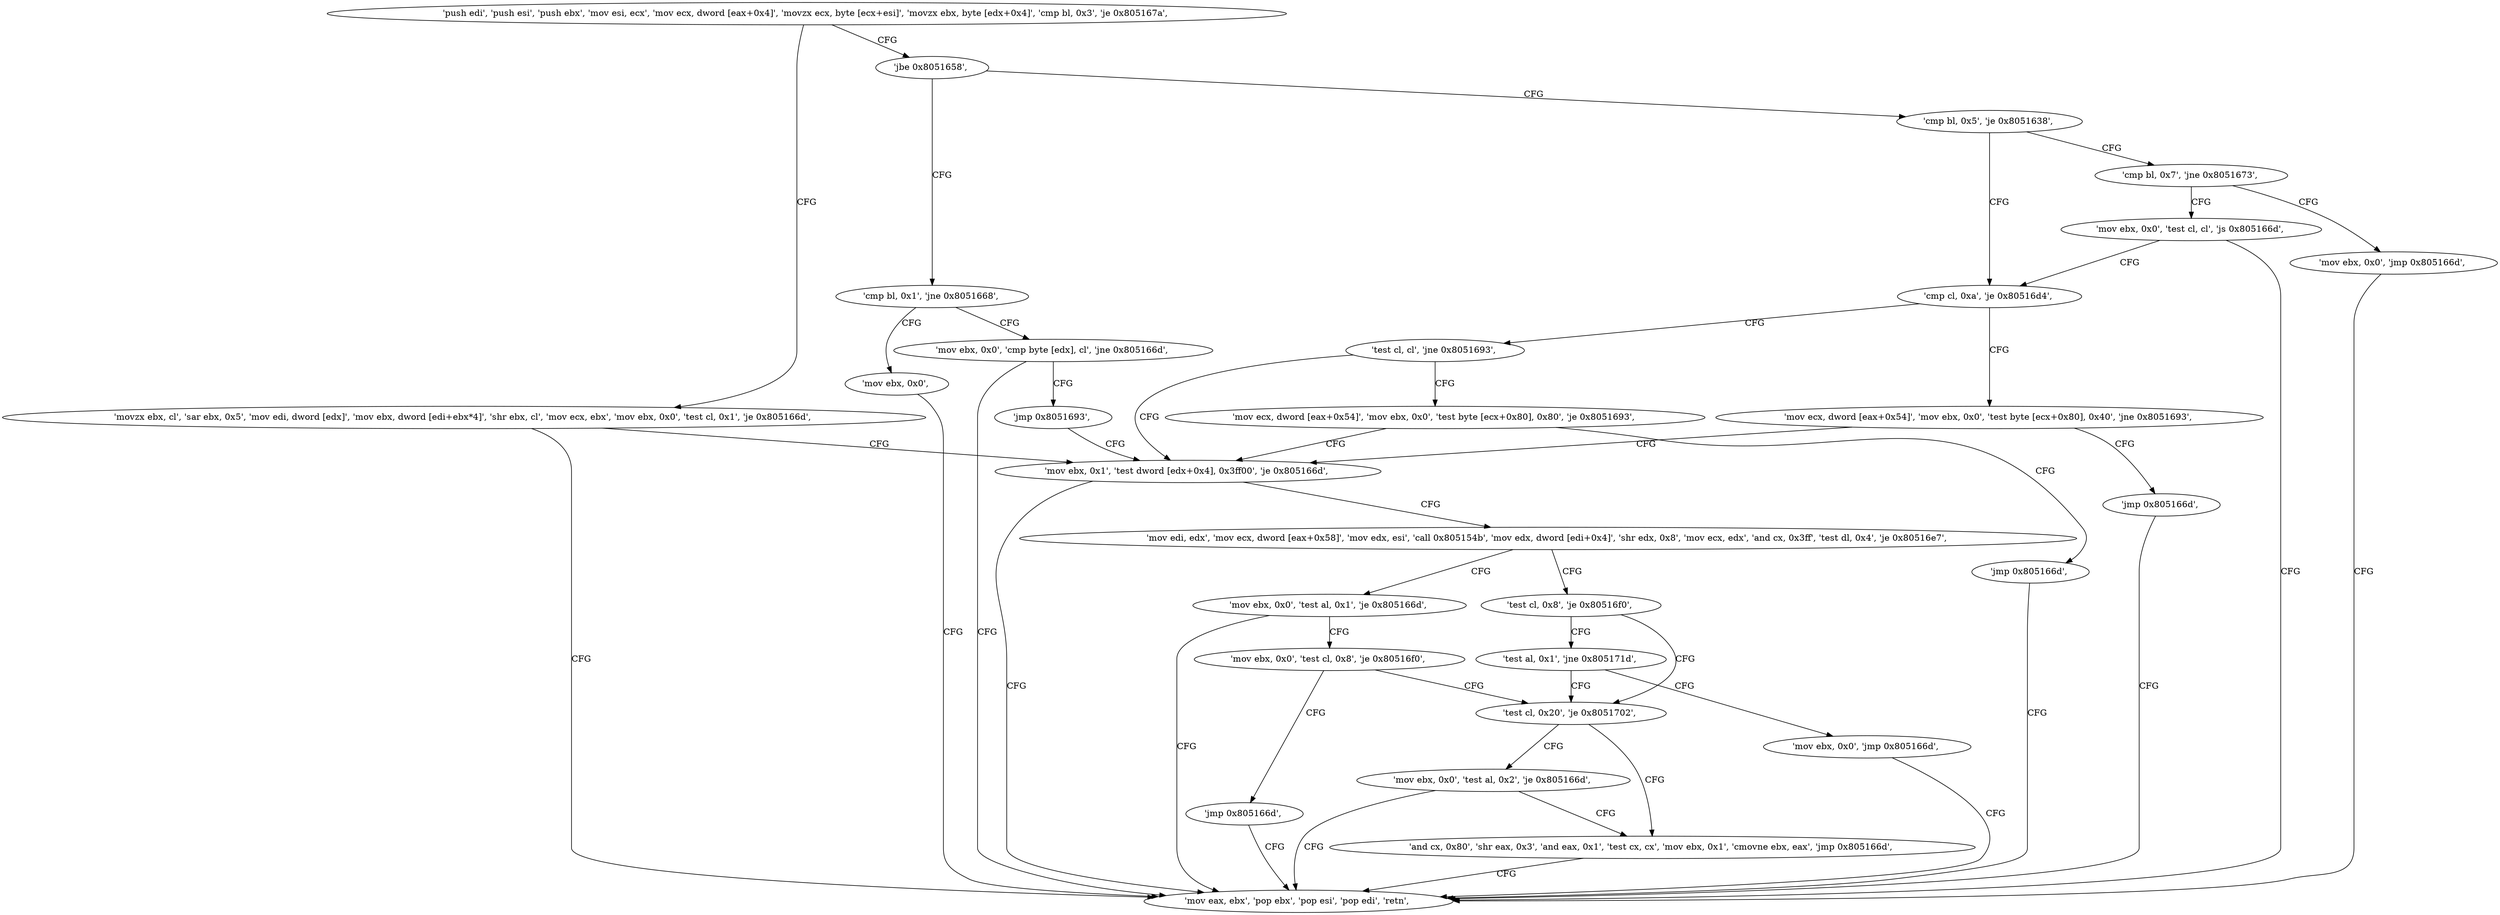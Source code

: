 digraph "func" {
"134551054" [label = "'push edi', 'push esi', 'push ebx', 'mov esi, ecx', 'mov ecx, dword [eax+0x4]', 'movzx ecx, byte [ecx+esi]', 'movzx ebx, byte [edx+0x4]', 'cmp bl, 0x3', 'je 0x805167a', " ]
"134551162" [label = "'movzx ebx, cl', 'sar ebx, 0x5', 'mov edi, dword [edx]', 'mov ebx, dword [edi+ebx*4]', 'shr ebx, cl', 'mov ecx, ebx', 'mov ebx, 0x0', 'test cl, 0x1', 'je 0x805166d', " ]
"134551075" [label = "'jbe 0x8051658', " ]
"134551149" [label = "'mov eax, ebx', 'pop ebx', 'pop esi', 'pop edi', 'retn', " ]
"134551187" [label = "'mov ebx, 0x1', 'test dword [edx+0x4], 0x3ff00', 'je 0x805166d', " ]
"134551128" [label = "'cmp bl, 0x1', 'jne 0x8051668', " ]
"134551077" [label = "'cmp bl, 0x5', 'je 0x8051638', " ]
"134551201" [label = "'mov edi, edx', 'mov ecx, dword [eax+0x58]', 'mov edx, esi', 'call 0x805154b', 'mov edx, dword [edi+0x4]', 'shr edx, 0x8', 'mov ecx, edx', 'and cx, 0x3ff', 'test dl, 0x4', 'je 0x80516e7', " ]
"134551144" [label = "'mov ebx, 0x0', " ]
"134551133" [label = "'mov ebx, 0x0', 'cmp byte [edx], cl', 'jne 0x805166d', " ]
"134551096" [label = "'cmp cl, 0xa', 'je 0x80516d4', " ]
"134551082" [label = "'cmp bl, 0x7', 'jne 0x8051673', " ]
"134551271" [label = "'test cl, 0x8', 'je 0x80516f0', " ]
"134551231" [label = "'mov ebx, 0x0', 'test al, 0x1', 'je 0x805166d', " ]
"134551142" [label = "'jmp 0x8051693', " ]
"134551252" [label = "'mov ecx, dword [eax+0x54]', 'mov ebx, 0x0', 'test byte [ecx+0x80], 0x40', 'jne 0x8051693', " ]
"134551105" [label = "'test cl, cl', 'jne 0x8051693', " ]
"134551155" [label = "'mov ebx, 0x0', 'jmp 0x805166d', " ]
"134551087" [label = "'mov ebx, 0x0', 'test cl, cl', 'js 0x805166d', " ]
"134551280" [label = "'test cl, 0x20', 'je 0x8051702', " ]
"134551276" [label = "'test al, 0x1', 'jne 0x805171d', " ]
"134551240" [label = "'mov ebx, 0x0', 'test cl, 0x8', 'je 0x80516f0', " ]
"134551269" [label = "'jmp 0x805166d', " ]
"134551109" [label = "'mov ecx, dword [eax+0x54]', 'mov ebx, 0x0', 'test byte [ecx+0x80], 0x80', 'je 0x8051693', " ]
"134551298" [label = "'and cx, 0x80', 'shr eax, 0x3', 'and eax, 0x1', 'test cx, cx', 'mov ebx, 0x1', 'cmovne ebx, eax', 'jmp 0x805166d', " ]
"134551285" [label = "'mov ebx, 0x0', 'test al, 0x2', 'je 0x805166d', " ]
"134551325" [label = "'mov ebx, 0x0', 'jmp 0x805166d', " ]
"134551250" [label = "'jmp 0x805166d', " ]
"134551126" [label = "'jmp 0x805166d', " ]
"134551054" -> "134551162" [ label = "CFG" ]
"134551054" -> "134551075" [ label = "CFG" ]
"134551162" -> "134551149" [ label = "CFG" ]
"134551162" -> "134551187" [ label = "CFG" ]
"134551075" -> "134551128" [ label = "CFG" ]
"134551075" -> "134551077" [ label = "CFG" ]
"134551187" -> "134551149" [ label = "CFG" ]
"134551187" -> "134551201" [ label = "CFG" ]
"134551128" -> "134551144" [ label = "CFG" ]
"134551128" -> "134551133" [ label = "CFG" ]
"134551077" -> "134551096" [ label = "CFG" ]
"134551077" -> "134551082" [ label = "CFG" ]
"134551201" -> "134551271" [ label = "CFG" ]
"134551201" -> "134551231" [ label = "CFG" ]
"134551144" -> "134551149" [ label = "CFG" ]
"134551133" -> "134551149" [ label = "CFG" ]
"134551133" -> "134551142" [ label = "CFG" ]
"134551096" -> "134551252" [ label = "CFG" ]
"134551096" -> "134551105" [ label = "CFG" ]
"134551082" -> "134551155" [ label = "CFG" ]
"134551082" -> "134551087" [ label = "CFG" ]
"134551271" -> "134551280" [ label = "CFG" ]
"134551271" -> "134551276" [ label = "CFG" ]
"134551231" -> "134551149" [ label = "CFG" ]
"134551231" -> "134551240" [ label = "CFG" ]
"134551142" -> "134551187" [ label = "CFG" ]
"134551252" -> "134551187" [ label = "CFG" ]
"134551252" -> "134551269" [ label = "CFG" ]
"134551105" -> "134551187" [ label = "CFG" ]
"134551105" -> "134551109" [ label = "CFG" ]
"134551155" -> "134551149" [ label = "CFG" ]
"134551087" -> "134551149" [ label = "CFG" ]
"134551087" -> "134551096" [ label = "CFG" ]
"134551280" -> "134551298" [ label = "CFG" ]
"134551280" -> "134551285" [ label = "CFG" ]
"134551276" -> "134551325" [ label = "CFG" ]
"134551276" -> "134551280" [ label = "CFG" ]
"134551240" -> "134551280" [ label = "CFG" ]
"134551240" -> "134551250" [ label = "CFG" ]
"134551269" -> "134551149" [ label = "CFG" ]
"134551109" -> "134551187" [ label = "CFG" ]
"134551109" -> "134551126" [ label = "CFG" ]
"134551298" -> "134551149" [ label = "CFG" ]
"134551285" -> "134551149" [ label = "CFG" ]
"134551285" -> "134551298" [ label = "CFG" ]
"134551325" -> "134551149" [ label = "CFG" ]
"134551250" -> "134551149" [ label = "CFG" ]
"134551126" -> "134551149" [ label = "CFG" ]
}
